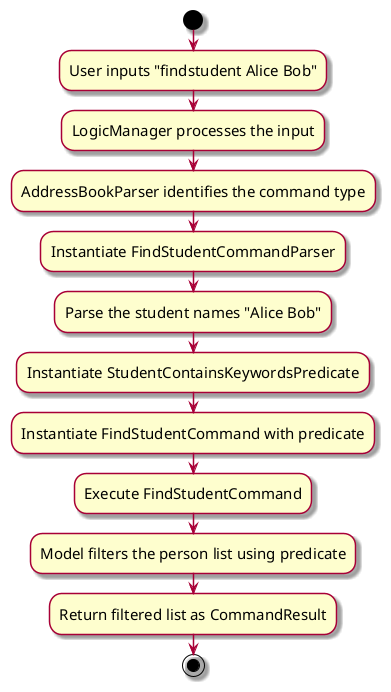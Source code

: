 @startuml
skin rose
skinparam ActivityFontSize 15
skinparam ArrowFontSize 12

start

:User inputs "findstudent Alice Bob";

:LogicManager processes the input;

:AddressBookParser identifies the command type;

:Instantiate FindStudentCommandParser;

:Parse the student names "Alice Bob";

:Instantiate StudentContainsKeywordsPredicate;

:Instantiate FindStudentCommand with predicate;

:Execute FindStudentCommand;

:Model filters the person list using predicate;

:Return filtered list as CommandResult;

stop

@enduml

